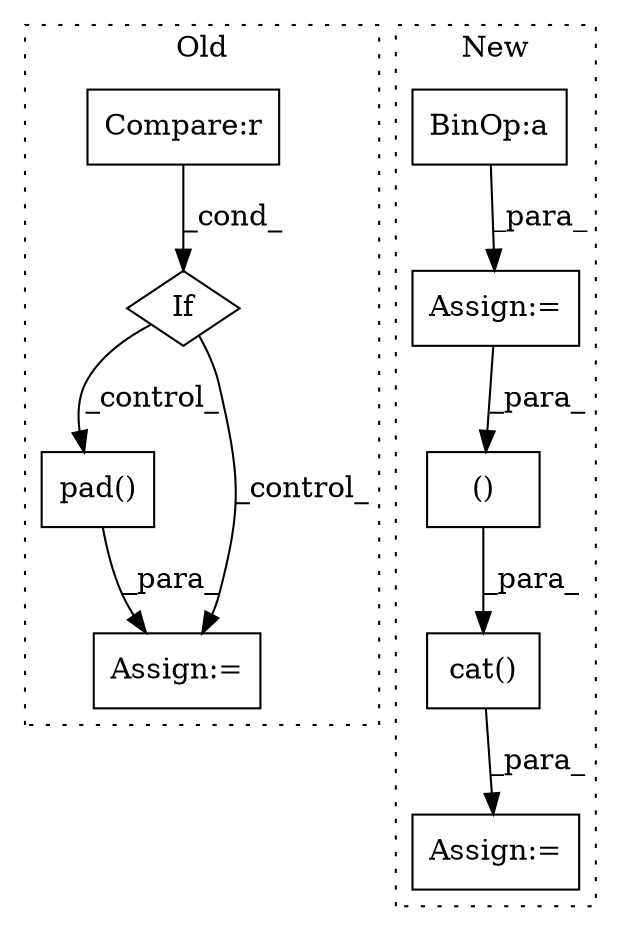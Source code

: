 digraph G {
subgraph cluster0 {
1 [label="pad()" a="75" s="10243,10307" l="41,37" shape="box"];
3 [label="Assign:=" a="68" s="10240" l="3" shape="box"];
5 [label="If" a="96" s="10106" l="0" shape="diamond"];
6 [label="Compare:r" a="40" s="10106" l="23" shape="box"];
label = "Old";
style="dotted";
}
subgraph cluster1 {
2 [label="()" a="54" s="10332" l="9" shape="box"];
4 [label="Assign:=" a="68" s="10314" l="3" shape="box"];
7 [label="BinOp:a" a="82" s="10277" l="3" shape="box"];
8 [label="Assign:=" a="68" s="10250" l="3" shape="box"];
9 [label="cat()" a="75" s="10317,10342" l="10,1" shape="box"];
label = "New";
style="dotted";
}
1 -> 3 [label="_para_"];
2 -> 9 [label="_para_"];
5 -> 3 [label="_control_"];
5 -> 1 [label="_control_"];
6 -> 5 [label="_cond_"];
7 -> 8 [label="_para_"];
8 -> 2 [label="_para_"];
9 -> 4 [label="_para_"];
}